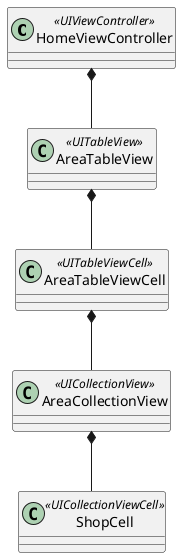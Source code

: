@startuml class
/'
class Foo1 << general >> {
  You can use
  several lines
  ..
  as you want
  and group
  ==
  things together.
  __
  You can have as many groups
  as you want
  --
  End of class
}
'/

class HomeViewController << UIViewController >>
class AreaTableView << UITableView >>
class AreaTableViewCell << UITableViewCell >>
class AreaCollectionView << UICollectionView >>
class ShopCell << UICollectionViewCell >>

HomeViewController *--  AreaTableView
AreaTableView *--  AreaTableViewCell
AreaTableViewCell *-- AreaCollectionView
AreaCollectionView *-- ShopCell
@enduml
